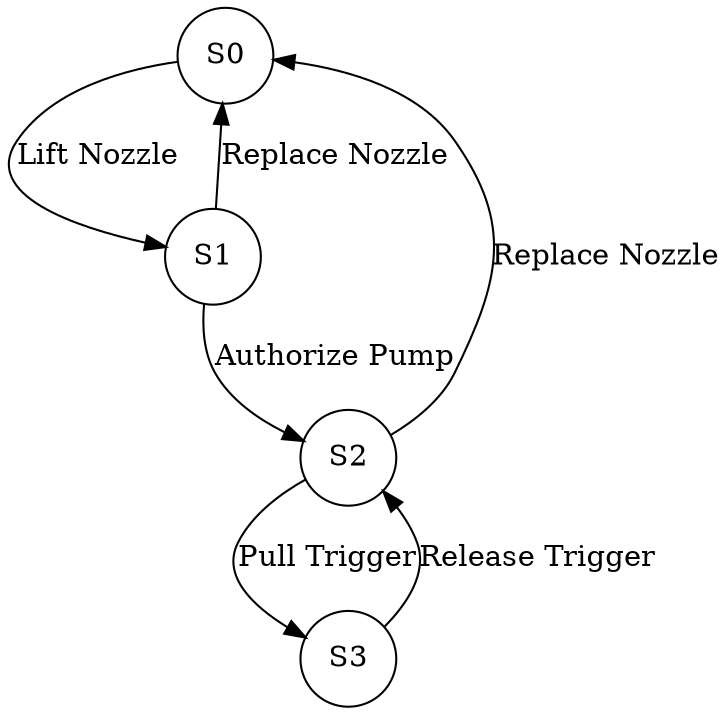 digraph finite_state_machine {
    rankdir=UD;
    size="8,5"
    node [shape = circle];
    S0 -> S1 [ label = "Lift Nozzle" ]
    S1 -> S0 [ label = "Replace Nozzle" ]
    S1 -> S2 [ label = "Authorize Pump" ]
    S2 -> S0 [ label = "Replace Nozzle" ]
    S2 -> S3 [ label = "Pull Trigger" ]
    S3 -> S2 [ label = "Release Trigger" ]
}
